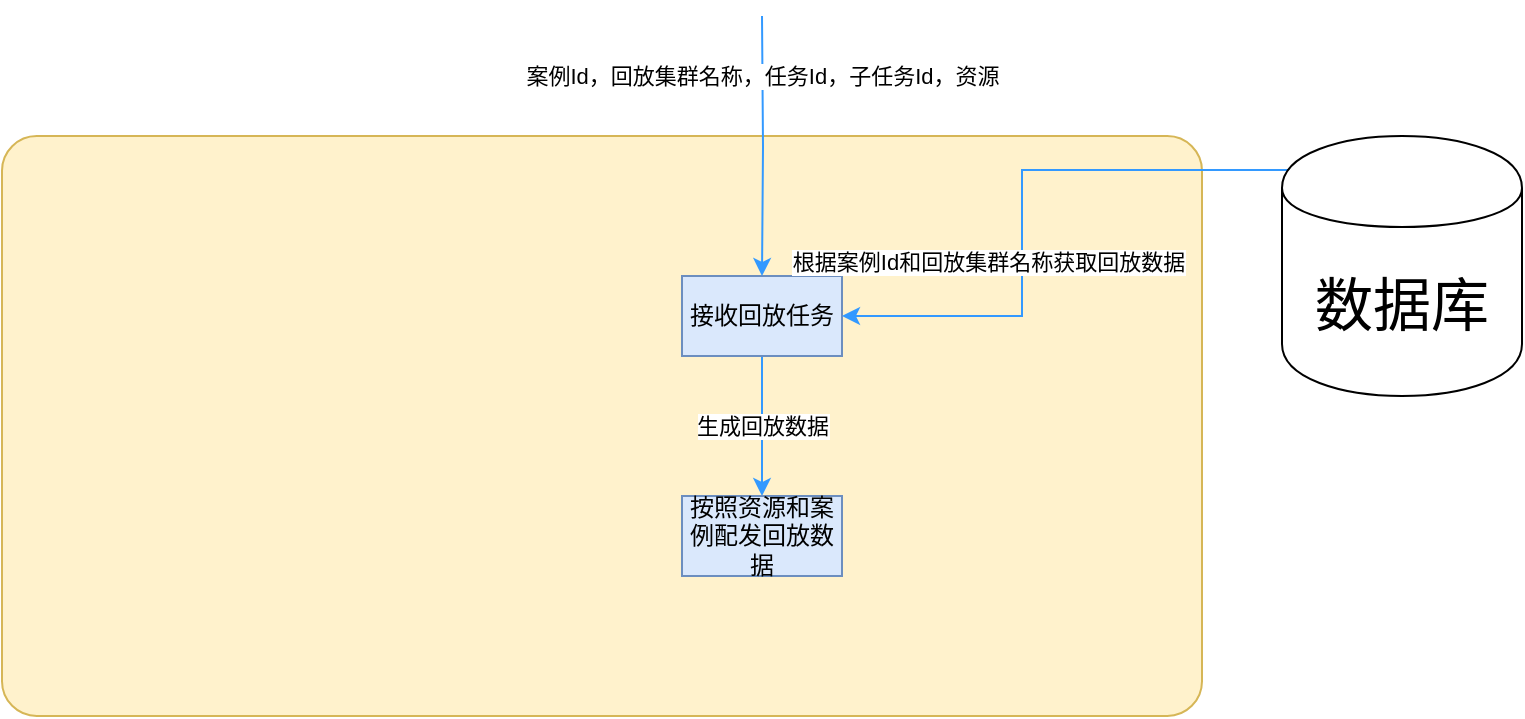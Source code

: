 <mxfile version="13.1.1" type="github">
  <diagram id="FHwsPi52-iGYYfow2UL_" name="第 1 页">
    <mxGraphModel dx="1422" dy="803" grid="1" gridSize="10" guides="1" tooltips="1" connect="1" arrows="1" fold="1" page="1" pageScale="1" pageWidth="827" pageHeight="1169" math="0" shadow="0">
      <root>
        <mxCell id="0" />
        <mxCell id="1" parent="0" />
        <mxCell id="BbFtHbFlIP-2srXZAtYg-2" value="" style="rounded=1;whiteSpace=wrap;html=1;fillColor=#fff2cc;strokeColor=#d6b656;arcSize=6;" parent="1" vertex="1">
          <mxGeometry x="40" y="290" width="600" height="290" as="geometry" />
        </mxCell>
        <mxCell id="BbFtHbFlIP-2srXZAtYg-8" value="生成回放数据" style="edgeStyle=orthogonalEdgeStyle;rounded=0;orthogonalLoop=1;jettySize=auto;html=1;exitX=0.5;exitY=1;exitDx=0;exitDy=0;entryX=0.5;entryY=0;entryDx=0;entryDy=0;strokeColor=#3399FF;fontSize=11;fontColor=#000000;" parent="1" source="BbFtHbFlIP-2srXZAtYg-3" target="BbFtHbFlIP-2srXZAtYg-4" edge="1">
          <mxGeometry relative="1" as="geometry">
            <Array as="points">
              <mxPoint x="420" y="440" />
              <mxPoint x="420" y="440" />
            </Array>
          </mxGeometry>
        </mxCell>
        <mxCell id="BbFtHbFlIP-2srXZAtYg-3" value="接收回放任务" style="rounded=0;whiteSpace=wrap;html=1;fillColor=#dae8fc;strokeColor=#6c8ebf;" parent="1" vertex="1">
          <mxGeometry x="380" y="360" width="80" height="40" as="geometry" />
        </mxCell>
        <mxCell id="BbFtHbFlIP-2srXZAtYg-4" value="按照资源和案例配发回放数据" style="rounded=0;whiteSpace=wrap;html=1;fillColor=#dae8fc;strokeColor=#6c8ebf;" parent="1" vertex="1">
          <mxGeometry x="380" y="470" width="80" height="40" as="geometry" />
        </mxCell>
        <mxCell id="BbFtHbFlIP-2srXZAtYg-5" value="案例Id，回放集群名称，任务Id，子任务Id，资源" style="edgeStyle=orthogonalEdgeStyle;rounded=0;orthogonalLoop=1;jettySize=auto;html=1;exitX=0.5;exitY=1;exitDx=0;exitDy=0;entryX=0.5;entryY=0;entryDx=0;entryDy=0;strokeColor=#3399FF;" parent="1" target="BbFtHbFlIP-2srXZAtYg-3" edge="1">
          <mxGeometry x="-0.538" relative="1" as="geometry">
            <mxPoint as="offset" />
            <mxPoint x="420" y="230" as="sourcePoint" />
          </mxGeometry>
        </mxCell>
        <mxCell id="BbFtHbFlIP-2srXZAtYg-7" value="根据案例Id和回放集群名称获取回放数据" style="edgeStyle=orthogonalEdgeStyle;rounded=0;orthogonalLoop=1;jettySize=auto;html=1;exitX=0.15;exitY=0.05;exitDx=0;exitDy=0;exitPerimeter=0;entryX=1;entryY=0.5;entryDx=0;entryDy=0;strokeColor=#3399FF;fontSize=11;fontColor=#000000;" parent="1" source="BbFtHbFlIP-2srXZAtYg-6" target="BbFtHbFlIP-2srXZAtYg-3" edge="1">
          <mxGeometry x="-0.048" y="23" relative="1" as="geometry">
            <Array as="points">
              <mxPoint x="550" y="307" />
              <mxPoint x="550" y="380" />
            </Array>
            <mxPoint x="-23" y="23" as="offset" />
          </mxGeometry>
        </mxCell>
        <mxCell id="BbFtHbFlIP-2srXZAtYg-6" value="数据库" style="shape=cylinder;whiteSpace=wrap;html=1;boundedLbl=1;backgroundOutline=1;fontSize=29;fontColor=#000000;" parent="1" vertex="1">
          <mxGeometry x="680" y="290" width="120" height="130" as="geometry" />
        </mxCell>
      </root>
    </mxGraphModel>
  </diagram>
</mxfile>
